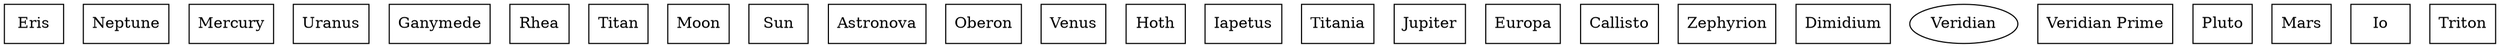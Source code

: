 digraph G {
  Eris [fillcolor="#0003E8", label="Eris", shape=box, ];
  Neptune [fillcolor="#0003E8", label="Neptune", shape=box, ];
  Mercury [fillcolor="#0003E8", label="Mercury", shape=box, ];
  Uranus [fillcolor="#0003E8", label="Uranus", shape=box, ];
  Ganymede [fillcolor="#0003E8", label="Ganymede", shape=box, ];
  Rhea [fillcolor="#0003E8", label="Rhea", shape=box, ];
  Titan [fillcolor="#0003E8", label="Titan", shape=box, ];
  Moon [fillcolor="#0003E8", label="Moon", shape=box, ];
  Sun [fillcolor="#0003E8", label="Sun", shape=box, ];
  Astronova [fillcolor="#0003E8", label="Astronova", shape=box, ];
  Oberon [fillcolor="#0003E8", label="Oberon", shape=box, ];
  Venus [fillcolor="#0003E8", label="Venus", shape=box, ];
  Hoth [fillcolor="#0003E8", label="Hoth", shape=box, ];
  Iapetus [fillcolor="#0003E8", label="Iapetus", shape=box, ];
  Titania [fillcolor="#0003E8", label="Titania", shape=box, ];
  Jupiter [fillcolor="#0003E8", label="Jupiter", shape=box, ];
  Europa [fillcolor="#0003E8", label="Europa", shape=box, ];
  Callisto [fillcolor="#0003E8", label="Callisto", shape=box, ];
  Zephyrion [fillcolor="#0003E8", label="Zephyrion", shape=box, ];
  Dimidium [fillcolor="#0003E8", label="Dimidium", shape=box, ];
  Veridian Prime [fillcolor="#0003E8", label="Veridian Prime", shape=box, ];
  Pluto [fillcolor="#0003E8", label="Pluto", shape=box, ];
  Mars [fillcolor="#0003E8", label="Mars", shape=box, ];
  Io [fillcolor="#0003E8", label="Io", shape=box, ];
  Triton [fillcolor="#0003E8", label="Triton", shape=box, ];
  
  
  
  }